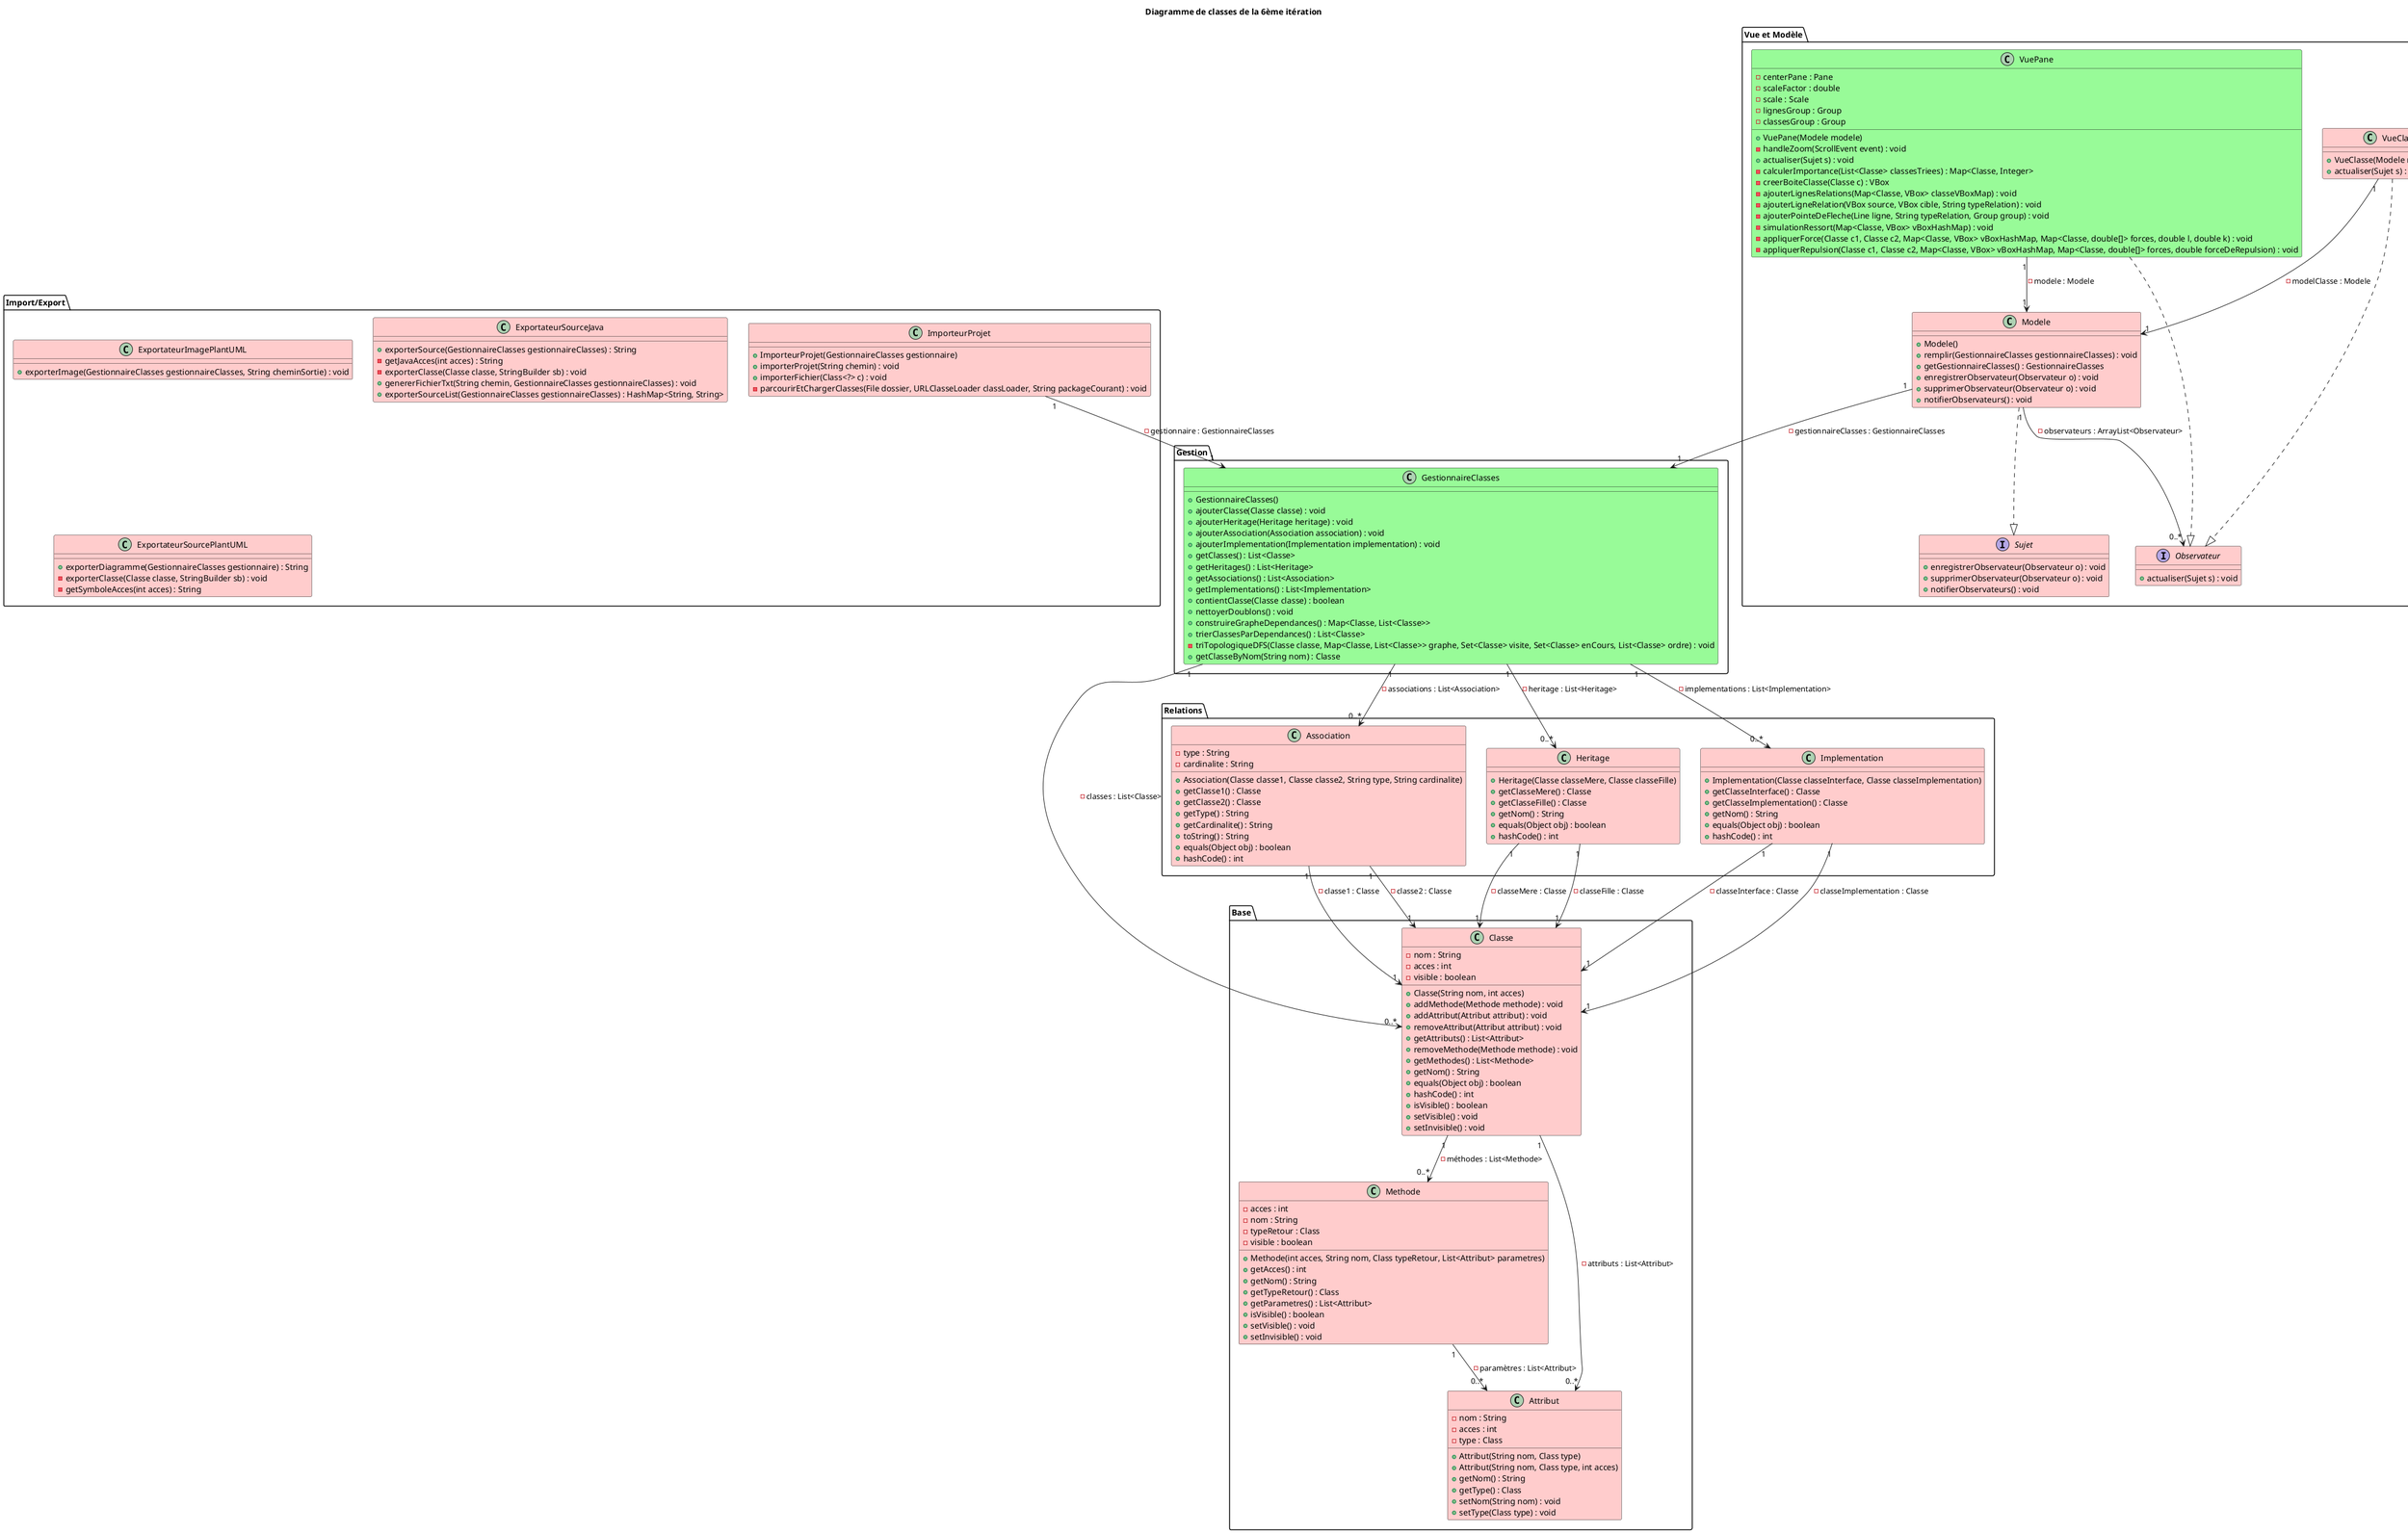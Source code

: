 @startuml
title Diagramme de classes de la 6ème itération

package "Base" {
    class Classe #ffcccc{
        - nom : String
        - acces : int
        - visible : boolean
        + Classe(String nom, int acces)
        + addMethode(Methode methode) : void
        + addAttribut(Attribut attribut) : void
        + removeAttribut(Attribut attribut) : void
        + getAttributs() : List<Attribut>
        + removeMethode(Methode methode) : void
        + getMethodes() : List<Methode>
        + getNom() : String
        + equals(Object obj) : boolean
        + hashCode() : int
        + isVisible() : boolean
        + setVisible() : void
        + setInvisible() : void
    }

    class Methode #ffcccc{
        - acces : int
        - nom : String
        - typeRetour : Class
        - visible : boolean
        + Methode(int acces, String nom, Class typeRetour, List<Attribut> parametres)
        + getAcces() : int
        + getNom() : String
        + getTypeRetour() : Class
        + getParametres() : List<Attribut>
        + isVisible() : boolean
        + setVisible() : void
        + setInvisible() : void
    }

    class Attribut #ffcccc{
        - nom : String
        - acces : int
        - type : Class
        + Attribut(String nom, Class type)
        + Attribut(String nom, Class type, int acces)
        + getNom() : String
        + getType() : Class
        + setNom(String nom) : void
        + setType(Class type) : void
    }
}

package "Gestion" {
    class GestionnaireClasses #98FB98{
        + GestionnaireClasses()
        + ajouterClasse(Classe classe) : void
        + ajouterHeritage(Heritage heritage) : void
        + ajouterAssociation(Association association) : void
        + ajouterImplementation(Implementation implementation) : void
        + getClasses() : List<Classe>
        + getHeritages() : List<Heritage>
        + getAssociations() : List<Association>
        + getImplementations() : List<Implementation>
        + contientClasse(Classe classe) : boolean
        + nettoyerDoublons() : void
        + construireGrapheDependances() : Map<Classe, List<Classe>>
        + trierClassesParDependances() : List<Classe>
        - triTopologiqueDFS(Classe classe, Map<Classe, List<Classe>> graphe, Set<Classe> visite, Set<Classe> enCours, List<Classe> ordre) : void
        + getClasseByNom(String nom) : Classe
    }
}

package "Relations" {
    class Association #ffcccc{
        - type : String
        - cardinalite : String
        + Association(Classe classe1, Classe classe2, String type, String cardinalite)
        + getClasse1() : Classe
        + getClasse2() : Classe
        + getType() : String
        + getCardinalite() : String
        + toString() : String
        + equals(Object obj) : boolean
        + hashCode() : int
    }

    class Heritage #ffcccc{
        + Heritage(Classe classeMere, Classe classeFille)
        + getClasseMere() : Classe
        + getClasseFille() : Classe
        + getNom() : String
        + equals(Object obj) : boolean
        + hashCode() : int
    }

    class Implementation #ffcccc{
        + Implementation(Classe classeInterface, Classe classeImplementation)
        + getClasseInterface() : Classe
        + getClasseImplementation() : Classe
        + getNom() : String
        + equals(Object obj) : boolean
        + hashCode() : int
    }
}

package "Import/Export" {
    class ImporteurProjet #ffcccc{
        + ImporteurProjet(GestionnaireClasses gestionnaire)
        + importerProjet(String chemin) : void
        + importerFichier(Class<?> c) : void
        - parcourirEtChargerClasses(File dossier, URLClasseLoader classLoader, String packageCourant) : void
    }

    class ExportateurImagePlantUML #ffcccc{
        + exporterImage(GestionnaireClasses gestionnaireClasses, String cheminSortie) : void
    }

    class ExportateurSourceJava #ffcccc{
        + exporterSource(GestionnaireClasses gestionnaireClasses) : String
        - getJavaAcces(int acces) : String
        - exporterClasse(Classe classe, StringBuilder sb) : void
        + genererFichierTxt(String chemin, GestionnaireClasses gestionnaireClasses) : void
        + exporterSourceList(GestionnaireClasses gestionnaireClasses) : HashMap<String, String>
    }

    class ExportateurSourcePlantUML #ffcccc{
        + exporterDiagramme(GestionnaireClasses gestionnaire) : String
        - exporterClasse(Classe classe, StringBuilder sb) : void
        - getSymboleAcces(int acces) : String
    }
}

package "Vue et Modèle" {
    class Modele #ffcccc{
        + Modele()
        + remplir(GestionnaireClasses gestionnaireClasses) : void
        + getGestionnaireClasses() : GestionnaireClasses
        + enregistrerObservateur(Observateur o) : void
        + supprimerObservateur(Observateur o) : void
        + notifierObservateurs() : void
    }

    interface Observateur #ffcccc{
        + actualiser(Sujet s) : void
    }

    interface Sujet #ffcccc{
        + enregistrerObservateur(Observateur o) : void
        + supprimerObservateur(Observateur o) : void
        + notifierObservateurs() : void
    }

    class VueClasse #ffcccc{
        + VueClasse(Modele modelClasse)
        + actualiser(Sujet s) : void
    }

    class VuePane #98FB98{
        - centerPane : Pane
        - scaleFactor : double
        - scale : Scale
        - lignesGroup : Group
        - classesGroup : Group
        + VuePane(Modele modele)
        - handleZoom(ScrollEvent event) : void
        + actualiser(Sujet s) : void
        - calculerImportance(List<Classe> classesTriees) : Map<Classe, Integer>
        - creerBoiteClasse(Classe c) : VBox
        - ajouterLignesRelations(Map<Classe, VBox> classeVBoxMap) : void
        - ajouterLigneRelation(VBox source, VBox cible, String typeRelation) : void
        - ajouterPointeDeFleche(Line ligne, String typeRelation, Group group) : void
        - simulationRessort(Map<Classe, VBox> vBoxHashMap) : void
        - appliquerForce(Classe c1, Classe c2, Map<Classe, VBox> vBoxHashMap, Map<Classe, double[]> forces, double l, double k) : void
        - appliquerRepulsion(Classe c1, Classe c2, Map<Classe, VBox> vBoxHashMap, Map<Classe, double[]> forces, double forceDeRepulsion) : void

    }
}

Classe "1" --> "0..*" Methode : - méthodes : List<Methode>
Classe "1" --> "0..*" Attribut : - attributs : List<Attribut>

Methode "1" --> "0..*" Attribut : - paramètres : List<Attribut>

Association "1" --> "1" Classe : - classe1 : Classe
Association "1" --> "1" Classe : - classe2 : Classe

GestionnaireClasses "1" --> "0..*" Classe : - classes : List<Classe>
GestionnaireClasses "1" --> "0..*" Heritage : - heritage : List<Heritage>
GestionnaireClasses "1" --> "0..*" Association : - associations : List<Association>
GestionnaireClasses "1" --> "0..*" Implementation : - implementations : List<Implementation>

Heritage "1" --> "1" Classe : - classeMere : Classe
Heritage "1" --> "1" Classe : - classeFille : Classe

Implementation "1" --> "1" Classe : - classeInterface : Classe
Implementation "1" --> "1" Classe : - classeImplementation : Classe

ImporteurProjet "1" --> "1" GestionnaireClasses : - gestionnaire : GestionnaireClasses

Modele "1" --> "0..*" Observateur : - observateurs : ArrayList<Observateur>
Modele "1" --> "1" GestionnaireClasses : - gestionnaireClasses : GestionnaireClasses
Modele ..|> Sujet

VueClasse "1" --> "1" Modele : - modelClasse : Modele
VueClasse ..|> Observateur

VuePane "1" --> "1" Modele : - modele : Modele
VuePane ..|> Observateur

@enduml